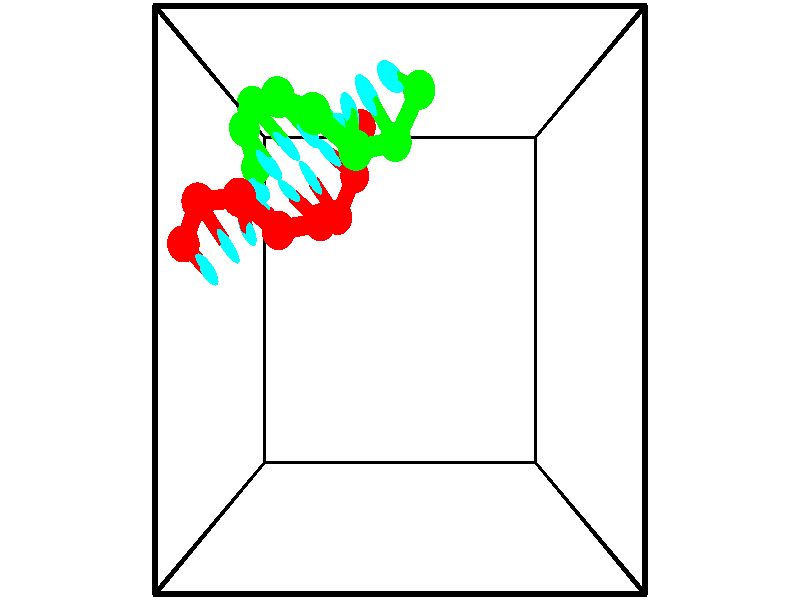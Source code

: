 // switches for output
#declare DRAW_BASES = 1; // possible values are 0, 1; only relevant for DNA ribbons
#declare DRAW_BASES_TYPE = 3; // possible values are 1, 2, 3; only relevant for DNA ribbons
#declare DRAW_FOG = 0; // set to 1 to enable fog

#include "colors.inc"

#include "transforms.inc"
background { rgb <1, 1, 1>}

#default {
   normal{
       ripples 0.25
       frequency 0.20
       turbulence 0.2
       lambda 5
   }
	finish {
		phong 0.1
		phong_size 40.
	}
}

// original window dimensions: 1024x640


// camera settings

camera {
	sky <-0, 1, 0>
	up <-0, 1, 0>
	right 1.6 * <1, 0, 0>
	location <2.5, 2.5, 11.1562>
	look_at <2.5, 2.5, 2.5>
	direction <0, 0, -8.6562>
	angle 67.0682
}


# declare cpy_camera_pos = <2.5, 2.5, 11.1562>;
# if (DRAW_FOG = 1)
fog {
	fog_type 2
	up vnormalize(cpy_camera_pos)
	color rgbt<1,1,1,0.3>
	distance 1e-5
	fog_alt 3e-3
	fog_offset 4
}
# end


// LIGHTS

# declare lum = 6;
global_settings {
	ambient_light rgb lum * <0.05, 0.05, 0.05>
	max_trace_level 15
}# declare cpy_direct_light_amount = 0.25;
light_source
{	1000 * <-1, -1, 1>,
	rgb lum * cpy_direct_light_amount
	parallel
}

light_source
{	1000 * <1, 1, -1>,
	rgb lum * cpy_direct_light_amount
	parallel
}

// strand 0

// nucleotide -1

// particle -1
sphere {
	<-1.019594, 3.258531, 1.347116> 0.250000
	pigment { color rgbt <1,0,0,0> }
	no_shadow
}
cylinder {
	<-0.739817, 3.052711, 1.545517>,  <-0.571950, 2.929220, 1.664557>, 0.100000
	pigment { color rgbt <1,0,0,0> }
	no_shadow
}
cylinder {
	<-0.739817, 3.052711, 1.545517>,  <-1.019594, 3.258531, 1.347116>, 0.100000
	pigment { color rgbt <1,0,0,0> }
	no_shadow
}

// particle -1
sphere {
	<-0.739817, 3.052711, 1.545517> 0.100000
	pigment { color rgbt <1,0,0,0> }
	no_shadow
}
sphere {
	0, 1
	scale<0.080000,0.200000,0.300000>
	matrix <0.714537, 0.517673, -0.470586,
		-0.014627, 0.683560, 0.729747,
		0.699444, -0.514548, 0.496002,
		-0.529983, 2.898347, 1.694317>
	pigment { color rgbt <0,1,1,0> }
	no_shadow
}
cylinder {
	<-0.643029, 3.774765, 1.745271>,  <-1.019594, 3.258531, 1.347116>, 0.130000
	pigment { color rgbt <1,0,0,0> }
	no_shadow
}

// nucleotide -1

// particle -1
sphere {
	<-0.643029, 3.774765, 1.745271> 0.250000
	pigment { color rgbt <1,0,0,0> }
	no_shadow
}
cylinder {
	<-0.423479, 3.461609, 1.628090>,  <-0.291749, 3.273715, 1.557781>, 0.100000
	pigment { color rgbt <1,0,0,0> }
	no_shadow
}
cylinder {
	<-0.423479, 3.461609, 1.628090>,  <-0.643029, 3.774765, 1.745271>, 0.100000
	pigment { color rgbt <1,0,0,0> }
	no_shadow
}

// particle -1
sphere {
	<-0.423479, 3.461609, 1.628090> 0.100000
	pigment { color rgbt <1,0,0,0> }
	no_shadow
}
sphere {
	0, 1
	scale<0.080000,0.200000,0.300000>
	matrix <0.703457, 0.621922, -0.344038,
		0.451537, -0.017245, 0.892086,
		0.548875, -0.782890, -0.292952,
		-0.258817, 3.226742, 1.540204>
	pigment { color rgbt <0,1,1,0> }
	no_shadow
}
cylinder {
	<0.062114, 3.795125, 1.997548>,  <-0.643029, 3.774765, 1.745271>, 0.130000
	pigment { color rgbt <1,0,0,0> }
	no_shadow
}

// nucleotide -1

// particle -1
sphere {
	<0.062114, 3.795125, 1.997548> 0.250000
	pigment { color rgbt <1,0,0,0> }
	no_shadow
}
cylinder {
	<0.044474, 3.593117, 1.652756>,  <0.033889, 3.471912, 1.445881>, 0.100000
	pigment { color rgbt <1,0,0,0> }
	no_shadow
}
cylinder {
	<0.044474, 3.593117, 1.652756>,  <0.062114, 3.795125, 1.997548>, 0.100000
	pigment { color rgbt <1,0,0,0> }
	no_shadow
}

// particle -1
sphere {
	<0.044474, 3.593117, 1.652756> 0.100000
	pigment { color rgbt <1,0,0,0> }
	no_shadow
}
sphere {
	0, 1
	scale<0.080000,0.200000,0.300000>
	matrix <0.695824, 0.603593, -0.389236,
		0.716857, -0.616952, 0.324786,
		-0.044101, -0.505020, -0.861980,
		0.031243, 3.441611, 1.394162>
	pigment { color rgbt <0,1,1,0> }
	no_shadow
}
cylinder {
	<0.650287, 3.381235, 1.976308>,  <0.062114, 3.795125, 1.997548>, 0.130000
	pigment { color rgbt <1,0,0,0> }
	no_shadow
}

// nucleotide -1

// particle -1
sphere {
	<0.650287, 3.381235, 1.976308> 0.250000
	pigment { color rgbt <1,0,0,0> }
	no_shadow
}
cylinder {
	<0.485638, 3.552544, 1.654526>,  <0.386848, 3.655329, 1.461456>, 0.100000
	pigment { color rgbt <1,0,0,0> }
	no_shadow
}
cylinder {
	<0.485638, 3.552544, 1.654526>,  <0.650287, 3.381235, 1.976308>, 0.100000
	pigment { color rgbt <1,0,0,0> }
	no_shadow
}

// particle -1
sphere {
	<0.485638, 3.552544, 1.654526> 0.100000
	pigment { color rgbt <1,0,0,0> }
	no_shadow
}
sphere {
	0, 1
	scale<0.080000,0.200000,0.300000>
	matrix <0.763629, 0.643872, -0.047952,
		0.497430, -0.634044, -0.592074,
		-0.411624, 0.428272, -0.804456,
		0.362151, 3.681025, 1.413189>
	pigment { color rgbt <0,1,1,0> }
	no_shadow
}
cylinder {
	<1.229464, 3.529256, 1.546178>,  <0.650287, 3.381235, 1.976308>, 0.130000
	pigment { color rgbt <1,0,0,0> }
	no_shadow
}

// nucleotide -1

// particle -1
sphere {
	<1.229464, 3.529256, 1.546178> 0.250000
	pigment { color rgbt <1,0,0,0> }
	no_shadow
}
cylinder {
	<0.939943, 3.764999, 1.402641>,  <0.766231, 3.906446, 1.316519>, 0.100000
	pigment { color rgbt <1,0,0,0> }
	no_shadow
}
cylinder {
	<0.939943, 3.764999, 1.402641>,  <1.229464, 3.529256, 1.546178>, 0.100000
	pigment { color rgbt <1,0,0,0> }
	no_shadow
}

// particle -1
sphere {
	<0.939943, 3.764999, 1.402641> 0.100000
	pigment { color rgbt <1,0,0,0> }
	no_shadow
}
sphere {
	0, 1
	scale<0.080000,0.200000,0.300000>
	matrix <0.667742, 0.729321, -0.149039,
		0.173873, -0.347488, -0.921423,
		-0.723802, 0.589359, -0.358842,
		0.722803, 3.941807, 1.294989>
	pigment { color rgbt <0,1,1,0> }
	no_shadow
}
cylinder {
	<1.435510, 3.673659, 0.876772>,  <1.229464, 3.529256, 1.546178>, 0.130000
	pigment { color rgbt <1,0,0,0> }
	no_shadow
}

// nucleotide -1

// particle -1
sphere {
	<1.435510, 3.673659, 0.876772> 0.250000
	pigment { color rgbt <1,0,0,0> }
	no_shadow
}
cylinder {
	<1.201889, 3.964729, 1.020645>,  <1.061716, 4.139371, 1.106969>, 0.100000
	pigment { color rgbt <1,0,0,0> }
	no_shadow
}
cylinder {
	<1.201889, 3.964729, 1.020645>,  <1.435510, 3.673659, 0.876772>, 0.100000
	pigment { color rgbt <1,0,0,0> }
	no_shadow
}

// particle -1
sphere {
	<1.201889, 3.964729, 1.020645> 0.100000
	pigment { color rgbt <1,0,0,0> }
	no_shadow
}
sphere {
	0, 1
	scale<0.080000,0.200000,0.300000>
	matrix <0.789033, 0.612973, 0.041125,
		-0.190550, 0.307820, -0.932168,
		-0.584053, 0.727675, 0.359683,
		1.026673, 4.183032, 1.128550>
	pigment { color rgbt <0,1,1,0> }
	no_shadow
}
cylinder {
	<1.708698, 4.304913, 0.616885>,  <1.435510, 3.673659, 0.876772>, 0.130000
	pigment { color rgbt <1,0,0,0> }
	no_shadow
}

// nucleotide -1

// particle -1
sphere {
	<1.708698, 4.304913, 0.616885> 0.250000
	pigment { color rgbt <1,0,0,0> }
	no_shadow
}
cylinder {
	<1.489357, 4.434647, 0.925201>,  <1.357753, 4.512487, 1.110191>, 0.100000
	pigment { color rgbt <1,0,0,0> }
	no_shadow
}
cylinder {
	<1.489357, 4.434647, 0.925201>,  <1.708698, 4.304913, 0.616885>, 0.100000
	pigment { color rgbt <1,0,0,0> }
	no_shadow
}

// particle -1
sphere {
	<1.489357, 4.434647, 0.925201> 0.100000
	pigment { color rgbt <1,0,0,0> }
	no_shadow
}
sphere {
	0, 1
	scale<0.080000,0.200000,0.300000>
	matrix <0.720850, 0.650548, 0.239085,
		-0.423893, 0.686727, -0.590526,
		-0.548352, 0.324334, 0.770790,
		1.324852, 4.531947, 1.156439>
	pigment { color rgbt <0,1,1,0> }
	no_shadow
}
cylinder {
	<1.824839, 5.021304, 0.610246>,  <1.708698, 4.304913, 0.616885>, 0.130000
	pigment { color rgbt <1,0,0,0> }
	no_shadow
}

// nucleotide -1

// particle -1
sphere {
	<1.824839, 5.021304, 0.610246> 0.250000
	pigment { color rgbt <1,0,0,0> }
	no_shadow
}
cylinder {
	<1.690161, 4.965500, 0.982735>,  <1.609354, 4.932018, 1.206228>, 0.100000
	pigment { color rgbt <1,0,0,0> }
	no_shadow
}
cylinder {
	<1.690161, 4.965500, 0.982735>,  <1.824839, 5.021304, 0.610246>, 0.100000
	pigment { color rgbt <1,0,0,0> }
	no_shadow
}

// particle -1
sphere {
	<1.690161, 4.965500, 0.982735> 0.100000
	pigment { color rgbt <1,0,0,0> }
	no_shadow
}
sphere {
	0, 1
	scale<0.080000,0.200000,0.300000>
	matrix <0.544144, 0.778284, 0.313339,
		-0.768468, 0.612219, -0.186131,
		-0.336695, -0.139509, 0.931222,
		1.589152, 4.923647, 1.262101>
	pigment { color rgbt <0,1,1,0> }
	no_shadow
}
// strand 1

// nucleotide -1

// particle -1
sphere {
	<2.800077, 5.233351, 1.731254> 0.250000
	pigment { color rgbt <0,1,0,0> }
	no_shadow
}
cylinder {
	<2.553313, 5.234146, 2.046066>,  <2.405255, 5.234623, 2.234954>, 0.100000
	pigment { color rgbt <0,1,0,0> }
	no_shadow
}
cylinder {
	<2.553313, 5.234146, 2.046066>,  <2.800077, 5.233351, 1.731254>, 0.100000
	pigment { color rgbt <0,1,0,0> }
	no_shadow
}

// particle -1
sphere {
	<2.553313, 5.234146, 2.046066> 0.100000
	pigment { color rgbt <0,1,0,0> }
	no_shadow
}
sphere {
	0, 1
	scale<0.080000,0.200000,0.300000>
	matrix <-0.762202, -0.250724, -0.596813,
		0.196141, -0.968057, 0.156189,
		-0.616909, 0.001988, 0.787032,
		2.368240, 5.234743, 2.282176>
	pigment { color rgbt <0,1,1,0> }
	no_shadow
}
cylinder {
	<2.428554, 4.520103, 1.888962>,  <2.800077, 5.233351, 1.731254>, 0.130000
	pigment { color rgbt <0,1,0,0> }
	no_shadow
}

// nucleotide -1

// particle -1
sphere {
	<2.428554, 4.520103, 1.888962> 0.250000
	pigment { color rgbt <0,1,0,0> }
	no_shadow
}
cylinder {
	<2.199864, 4.825981, 2.007874>,  <2.062650, 5.009508, 2.079220>, 0.100000
	pigment { color rgbt <0,1,0,0> }
	no_shadow
}
cylinder {
	<2.199864, 4.825981, 2.007874>,  <2.428554, 4.520103, 1.888962>, 0.100000
	pigment { color rgbt <0,1,0,0> }
	no_shadow
}

// particle -1
sphere {
	<2.199864, 4.825981, 2.007874> 0.100000
	pigment { color rgbt <0,1,0,0> }
	no_shadow
}
sphere {
	0, 1
	scale<0.080000,0.200000,0.300000>
	matrix <-0.738357, -0.321578, -0.592803,
		-0.357720, -0.558411, 0.748474,
		-0.571721, 0.764699, 0.297272,
		2.028347, 5.055389, 2.097057>
	pigment { color rgbt <0,1,1,0> }
	no_shadow
}
cylinder {
	<1.845901, 4.336657, 2.281105>,  <2.428554, 4.520103, 1.888962>, 0.130000
	pigment { color rgbt <0,1,0,0> }
	no_shadow
}

// nucleotide -1

// particle -1
sphere {
	<1.845901, 4.336657, 2.281105> 0.250000
	pigment { color rgbt <0,1,0,0> }
	no_shadow
}
cylinder {
	<1.780996, 4.668633, 2.067612>,  <1.742053, 4.867818, 1.939515>, 0.100000
	pigment { color rgbt <0,1,0,0> }
	no_shadow
}
cylinder {
	<1.780996, 4.668633, 2.067612>,  <1.845901, 4.336657, 2.281105>, 0.100000
	pigment { color rgbt <0,1,0,0> }
	no_shadow
}

// particle -1
sphere {
	<1.780996, 4.668633, 2.067612> 0.100000
	pigment { color rgbt <0,1,0,0> }
	no_shadow
}
sphere {
	0, 1
	scale<0.080000,0.200000,0.300000>
	matrix <-0.799755, -0.427444, -0.421526,
		-0.577982, 0.358459, 0.733106,
		-0.162262, 0.829939, -0.533734,
		1.732318, 4.917614, 1.907491>
	pigment { color rgbt <0,1,1,0> }
	no_shadow
}
cylinder {
	<1.254702, 4.734910, 2.470955>,  <1.845901, 4.336657, 2.281105>, 0.130000
	pigment { color rgbt <0,1,0,0> }
	no_shadow
}

// nucleotide -1

// particle -1
sphere {
	<1.254702, 4.734910, 2.470955> 0.250000
	pigment { color rgbt <0,1,0,0> }
	no_shadow
}
cylinder {
	<1.329966, 4.806587, 2.084694>,  <1.375124, 4.849594, 1.852937>, 0.100000
	pigment { color rgbt <0,1,0,0> }
	no_shadow
}
cylinder {
	<1.329966, 4.806587, 2.084694>,  <1.254702, 4.734910, 2.470955>, 0.100000
	pigment { color rgbt <0,1,0,0> }
	no_shadow
}

// particle -1
sphere {
	<1.329966, 4.806587, 2.084694> 0.100000
	pigment { color rgbt <0,1,0,0> }
	no_shadow
}
sphere {
	0, 1
	scale<0.080000,0.200000,0.300000>
	matrix <-0.840955, -0.478498, -0.252654,
		-0.507337, 0.859610, 0.060660,
		0.188158, 0.179193, -0.965653,
		1.386413, 4.860345, 1.794998>
	pigment { color rgbt <0,1,1,0> }
	no_shadow
}
cylinder {
	<0.684738, 5.016155, 2.168864>,  <1.254702, 4.734910, 2.470955>, 0.130000
	pigment { color rgbt <0,1,0,0> }
	no_shadow
}

// nucleotide -1

// particle -1
sphere {
	<0.684738, 5.016155, 2.168864> 0.250000
	pigment { color rgbt <0,1,0,0> }
	no_shadow
}
cylinder {
	<0.890821, 4.844856, 1.871902>,  <1.014471, 4.742077, 1.693725>, 0.100000
	pigment { color rgbt <0,1,0,0> }
	no_shadow
}
cylinder {
	<0.890821, 4.844856, 1.871902>,  <0.684738, 5.016155, 2.168864>, 0.100000
	pigment { color rgbt <0,1,0,0> }
	no_shadow
}

// particle -1
sphere {
	<0.890821, 4.844856, 1.871902> 0.100000
	pigment { color rgbt <0,1,0,0> }
	no_shadow
}
sphere {
	0, 1
	scale<0.080000,0.200000,0.300000>
	matrix <-0.843972, -0.404334, -0.352456,
		-0.149241, 0.808157, -0.569745,
		0.515208, -0.428248, -0.742405,
		1.045384, 4.716382, 1.649181>
	pigment { color rgbt <0,1,1,0> }
	no_shadow
}
cylinder {
	<0.198092, 5.036397, 1.694698>,  <0.684738, 5.016155, 2.168864>, 0.130000
	pigment { color rgbt <0,1,0,0> }
	no_shadow
}

// nucleotide -1

// particle -1
sphere {
	<0.198092, 5.036397, 1.694698> 0.250000
	pigment { color rgbt <0,1,0,0> }
	no_shadow
}
cylinder {
	<0.459869, 4.788322, 1.521690>,  <0.616936, 4.639478, 1.417886>, 0.100000
	pigment { color rgbt <0,1,0,0> }
	no_shadow
}
cylinder {
	<0.459869, 4.788322, 1.521690>,  <0.198092, 5.036397, 1.694698>, 0.100000
	pigment { color rgbt <0,1,0,0> }
	no_shadow
}

// particle -1
sphere {
	<0.459869, 4.788322, 1.521690> 0.100000
	pigment { color rgbt <0,1,0,0> }
	no_shadow
}
sphere {
	0, 1
	scale<0.080000,0.200000,0.300000>
	matrix <-0.749649, -0.606834, -0.264157,
		-0.098640, 0.497113, -0.862061,
		0.654443, -0.620186, -0.432518,
		0.656202, 4.602266, 1.391935>
	pigment { color rgbt <0,1,1,0> }
	no_shadow
}
cylinder {
	<-0.107950, 4.889862, 1.032747>,  <0.198092, 5.036397, 1.694698>, 0.130000
	pigment { color rgbt <0,1,0,0> }
	no_shadow
}

// nucleotide -1

// particle -1
sphere {
	<-0.107950, 4.889862, 1.032747> 0.250000
	pigment { color rgbt <0,1,0,0> }
	no_shadow
}
cylinder {
	<0.145645, 4.593040, 1.119850>,  <0.297802, 4.414948, 1.172112>, 0.100000
	pigment { color rgbt <0,1,0,0> }
	no_shadow
}
cylinder {
	<0.145645, 4.593040, 1.119850>,  <-0.107950, 4.889862, 1.032747>, 0.100000
	pigment { color rgbt <0,1,0,0> }
	no_shadow
}

// particle -1
sphere {
	<0.145645, 4.593040, 1.119850> 0.100000
	pigment { color rgbt <0,1,0,0> }
	no_shadow
}
sphere {
	0, 1
	scale<0.080000,0.200000,0.300000>
	matrix <-0.657807, -0.665508, -0.352689,
		0.406634, 0.080358, -0.910050,
		0.633987, -0.742053, 0.217758,
		0.335841, 4.370425, 1.185178>
	pigment { color rgbt <0,1,1,0> }
	no_shadow
}
cylinder {
	<-0.061977, 4.453517, 0.436373>,  <-0.107950, 4.889862, 1.032747>, 0.130000
	pigment { color rgbt <0,1,0,0> }
	no_shadow
}

// nucleotide -1

// particle -1
sphere {
	<-0.061977, 4.453517, 0.436373> 0.250000
	pigment { color rgbt <0,1,0,0> }
	no_shadow
}
cylinder {
	<0.042336, 4.222412, 0.745743>,  <0.104923, 4.083749, 0.931365>, 0.100000
	pigment { color rgbt <0,1,0,0> }
	no_shadow
}
cylinder {
	<0.042336, 4.222412, 0.745743>,  <-0.061977, 4.453517, 0.436373>, 0.100000
	pigment { color rgbt <0,1,0,0> }
	no_shadow
}

// particle -1
sphere {
	<0.042336, 4.222412, 0.745743> 0.100000
	pigment { color rgbt <0,1,0,0> }
	no_shadow
}
sphere {
	0, 1
	scale<0.080000,0.200000,0.300000>
	matrix <-0.520142, -0.759007, -0.391612,
		0.813293, -0.300165, -0.498454,
		0.260782, -0.577762, 0.773424,
		0.120570, 4.049084, 0.977770>
	pigment { color rgbt <0,1,1,0> }
	no_shadow
}
// box output
cylinder {
	<0.000000, 0.000000, 0.000000>,  <5.000000, 0.000000, 0.000000>, 0.025000
	pigment { color rgbt <0,0,0,0> }
	no_shadow
}
cylinder {
	<0.000000, 0.000000, 0.000000>,  <0.000000, 5.000000, 0.000000>, 0.025000
	pigment { color rgbt <0,0,0,0> }
	no_shadow
}
cylinder {
	<0.000000, 0.000000, 0.000000>,  <0.000000, 0.000000, 5.000000>, 0.025000
	pigment { color rgbt <0,0,0,0> }
	no_shadow
}
cylinder {
	<5.000000, 5.000000, 5.000000>,  <0.000000, 5.000000, 5.000000>, 0.025000
	pigment { color rgbt <0,0,0,0> }
	no_shadow
}
cylinder {
	<5.000000, 5.000000, 5.000000>,  <5.000000, 0.000000, 5.000000>, 0.025000
	pigment { color rgbt <0,0,0,0> }
	no_shadow
}
cylinder {
	<5.000000, 5.000000, 5.000000>,  <5.000000, 5.000000, 0.000000>, 0.025000
	pigment { color rgbt <0,0,0,0> }
	no_shadow
}
cylinder {
	<0.000000, 0.000000, 5.000000>,  <0.000000, 5.000000, 5.000000>, 0.025000
	pigment { color rgbt <0,0,0,0> }
	no_shadow
}
cylinder {
	<0.000000, 0.000000, 5.000000>,  <5.000000, 0.000000, 5.000000>, 0.025000
	pigment { color rgbt <0,0,0,0> }
	no_shadow
}
cylinder {
	<5.000000, 5.000000, 0.000000>,  <0.000000, 5.000000, 0.000000>, 0.025000
	pigment { color rgbt <0,0,0,0> }
	no_shadow
}
cylinder {
	<5.000000, 5.000000, 0.000000>,  <5.000000, 0.000000, 0.000000>, 0.025000
	pigment { color rgbt <0,0,0,0> }
	no_shadow
}
cylinder {
	<5.000000, 0.000000, 5.000000>,  <5.000000, 0.000000, 0.000000>, 0.025000
	pigment { color rgbt <0,0,0,0> }
	no_shadow
}
cylinder {
	<0.000000, 5.000000, 0.000000>,  <0.000000, 5.000000, 5.000000>, 0.025000
	pigment { color rgbt <0,0,0,0> }
	no_shadow
}
// end of box output
